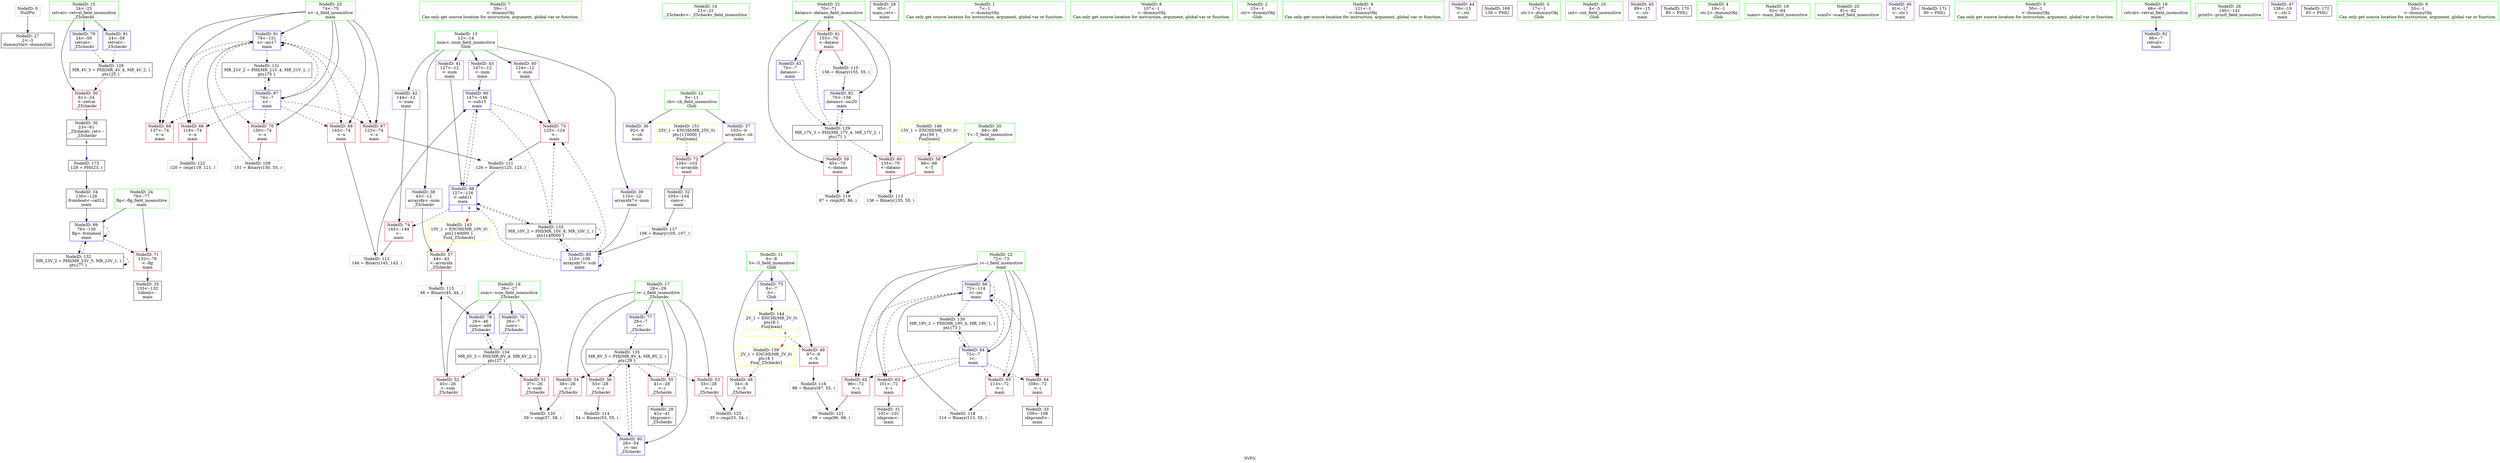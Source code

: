 digraph "SVFG" {
	label="SVFG";

	Node0x55f8971bd5b0 [shape=record,color=grey,label="{NodeID: 0\nNullPtr}"];
	Node0x55f8971bd5b0 -> Node0x55f8971d47b0[style=solid];
	Node0x55f8971ee270 [shape=record,color=black,label="{NodeID: 173\n129 = PHI(23, )\n}"];
	Node0x55f8971ee270 -> Node0x55f8971d4d90[style=solid];
	Node0x55f8971d8b60 [shape=record,color=blue,label="{NodeID: 90\n147\<--146\n\<--sub15\nmain\n}"];
	Node0x55f8971d8b60 -> Node0x55f8971d7d60[style=dashed];
	Node0x55f8971d8b60 -> Node0x55f8971d89c0[style=dashed];
	Node0x55f8971d8b60 -> Node0x55f8971e2670[style=dashed];
	Node0x55f8971bc850 [shape=record,color=green,label="{NodeID: 7\n59\<--1\n\<--dummyObj\nCan only get source location for instruction, argument, global var or function.}"];
	Node0x55f8971d3660 [shape=record,color=green,label="{NodeID: 14\n21\<--22\n_Z5checkv\<--_Z5checkv_field_insensitive\n}"];
	Node0x55f8971d4320 [shape=record,color=green,label="{NodeID: 21\n70\<--71\ndatano\<--datano_field_insensitive\nmain\n}"];
	Node0x55f8971d4320 -> Node0x55f8971d7200[style=solid];
	Node0x55f8971d4320 -> Node0x55f8971d72d0[style=solid];
	Node0x55f8971d4320 -> Node0x55f8971d73a0[style=solid];
	Node0x55f8971d4320 -> Node0x55f8971d85b0[style=solid];
	Node0x55f8971d4320 -> Node0x55f8971d8d00[style=solid];
	Node0x55f8971da4f0 [shape=record,color=grey,label="{NodeID: 111\n126 = Binary(125, 123, )\n}"];
	Node0x55f8971da4f0 -> Node0x55f8971d89c0[style=solid];
	Node0x55f8971d48b0 [shape=record,color=black,label="{NodeID: 28\n65\<--7\nmain_ret\<--\nmain\n}"];
	Node0x55f8971daf70 [shape=record,color=grey,label="{NodeID: 118\n114 = Binary(113, 55, )\n}"];
	Node0x55f8971daf70 -> Node0x55f8971d8820[style=solid];
	Node0x55f8971d4e60 [shape=record,color=black,label="{NodeID: 35\n133\<--132\ntobool\<--\nmain\n}"];
	Node0x55f8971d5410 [shape=record,color=purple,label="{NodeID: 42\n144\<--12\n\<--num\nmain\n}"];
	Node0x55f8971d5410 -> Node0x55f8971d7e30[style=solid];
	Node0x55f8971e2170 [shape=record,color=black,label="{NodeID: 132\nMR_23V_2 = PHI(MR_23V_5, MR_23V_1, )\npts\{77 \}\n}"];
	Node0x55f8971e2170 -> Node0x55f8971d8a90[style=dashed];
	Node0x55f8971e2170 -> Node0x55f8971e2170[style=dashed];
	Node0x55f8971d69e0 [shape=record,color=red,label="{NodeID: 49\n97\<--6\n\<--S\nmain\n}"];
	Node0x55f8971d69e0 -> Node0x55f8971dac70[style=solid];
	Node0x55f8971e4470 [shape=record,color=yellow,style=double,label="{NodeID: 139\n2V_1 = ENCHI(MR_2V_0)\npts\{8 \}\nFun[_Z5checkv]}"];
	Node0x55f8971e4470 -> Node0x55f8971d6910[style=dashed];
	Node0x55f8971d6f90 [shape=record,color=red,label="{NodeID: 56\n53\<--28\n\<--i\n_Z5checkv\n}"];
	Node0x55f8971d6f90 -> Node0x55f8971da970[style=solid];
	Node0x55f8971e5500 [shape=record,color=yellow,style=double,label="{NodeID: 146\n15V_1 = ENCHI(MR_15V_0)\npts\{69 \}\nFun[main]}"];
	Node0x55f8971e5500 -> Node0x55f8971d7130[style=dashed];
	Node0x55f8971d7540 [shape=record,color=red,label="{NodeID: 63\n101\<--72\n\<--i\nmain\n}"];
	Node0x55f8971d7540 -> Node0x55f8971d4b20[style=solid];
	Node0x55f8971d7af0 [shape=record,color=red,label="{NodeID: 70\n150\<--74\n\<--x\nmain\n}"];
	Node0x55f8971d7af0 -> Node0x55f8971da1f0[style=solid];
	Node0x55f8971d80d0 [shape=record,color=blue,label="{NodeID: 77\n28\<--7\ni\<--\n_Z5checkv\n}"];
	Node0x55f8971d80d0 -> Node0x55f8971e3070[style=dashed];
	Node0x55f8971d8680 [shape=record,color=blue,label="{NodeID: 84\n72\<--7\ni\<--\nmain\n}"];
	Node0x55f8971d8680 -> Node0x55f8971d7470[style=dashed];
	Node0x55f8971d8680 -> Node0x55f8971d7540[style=dashed];
	Node0x55f8971d8680 -> Node0x55f8971d7610[style=dashed];
	Node0x55f8971d8680 -> Node0x55f8971d76e0[style=dashed];
	Node0x55f8971d8680 -> Node0x55f8971d8820[style=dashed];
	Node0x55f8971d8680 -> Node0x55f8971e1770[style=dashed];
	Node0x55f8971bc520 [shape=record,color=green,label="{NodeID: 1\n7\<--1\n\<--dummyObj\nCan only get source location for instruction, argument, global var or function.}"];
	Node0x55f8971d8c30 [shape=record,color=blue,label="{NodeID: 91\n74\<--151\nx\<--inc17\nmain\n}"];
	Node0x55f8971d8c30 -> Node0x55f8971d77b0[style=dashed];
	Node0x55f8971d8c30 -> Node0x55f8971d7880[style=dashed];
	Node0x55f8971d8c30 -> Node0x55f8971d7950[style=dashed];
	Node0x55f8971d8c30 -> Node0x55f8971d7a20[style=dashed];
	Node0x55f8971d8c30 -> Node0x55f8971d7af0[style=dashed];
	Node0x55f8971d8c30 -> Node0x55f8971d8c30[style=dashed];
	Node0x55f8971d8c30 -> Node0x55f8971e1c70[style=dashed];
	Node0x55f8971cd7a0 [shape=record,color=green,label="{NodeID: 8\n107\<--1\n\<--dummyObj\nCan only get source location for instruction, argument, global var or function.}"];
	Node0x55f8971d3760 [shape=record,color=green,label="{NodeID: 15\n24\<--25\nretval\<--retval_field_insensitive\n_Z5checkv\n}"];
	Node0x55f8971d3760 -> Node0x55f8971d6ab0[style=solid];
	Node0x55f8971d3760 -> Node0x55f8971d8270[style=solid];
	Node0x55f8971d3760 -> Node0x55f8971d8410[style=solid];
	Node0x55f8971d43b0 [shape=record,color=green,label="{NodeID: 22\n72\<--73\ni\<--i_field_insensitive\nmain\n}"];
	Node0x55f8971d43b0 -> Node0x55f8971d7470[style=solid];
	Node0x55f8971d43b0 -> Node0x55f8971d7540[style=solid];
	Node0x55f8971d43b0 -> Node0x55f8971d7610[style=solid];
	Node0x55f8971d43b0 -> Node0x55f8971d76e0[style=solid];
	Node0x55f8971d43b0 -> Node0x55f8971d8680[style=solid];
	Node0x55f8971d43b0 -> Node0x55f8971d8820[style=solid];
	Node0x55f8971da670 [shape=record,color=grey,label="{NodeID: 112\n146 = Binary(145, 143, )\n}"];
	Node0x55f8971da670 -> Node0x55f8971d8b60[style=solid];
	Node0x55f8971d4980 [shape=record,color=black,label="{NodeID: 29\n42\<--41\nidxprom\<--\n_Z5checkv\n}"];
	Node0x55f8971db0f0 [shape=record,color=grey,label="{NodeID: 119\n87 = cmp(85, 86, )\n}"];
	Node0x55f8971d4f30 [shape=record,color=purple,label="{NodeID: 36\n92\<--9\n\<--ch\nmain\n}"];
	Node0x55f8971d54e0 [shape=record,color=purple,label="{NodeID: 43\n147\<--12\n\<--num\nmain\n}"];
	Node0x55f8971d54e0 -> Node0x55f8971d8b60[style=solid];
	Node0x55f8971e2670 [shape=record,color=black,label="{NodeID: 133\nMR_10V_2 = PHI(MR_10V_8, MR_10V_1, )\npts\{140000 \}\n}"];
	Node0x55f8971e2670 -> Node0x55f8971d7d60[style=dashed];
	Node0x55f8971e2670 -> Node0x55f8971d8750[style=dashed];
	Node0x55f8971e2670 -> Node0x55f8971d89c0[style=dashed];
	Node0x55f8971e2670 -> Node0x55f8971e2670[style=dashed];
	Node0x55f8971d6ab0 [shape=record,color=red,label="{NodeID: 50\n61\<--24\n\<--retval\n_Z5checkv\n}"];
	Node0x55f8971d6ab0 -> Node0x55f8971d4a50[style=solid];
	Node0x55f8971d7060 [shape=record,color=red,label="{NodeID: 57\n44\<--43\n\<--arrayidx\n_Z5checkv\n}"];
	Node0x55f8971d7060 -> Node0x55f8971daaf0[style=solid];
	Node0x55f8971d7610 [shape=record,color=red,label="{NodeID: 64\n108\<--72\n\<--i\nmain\n}"];
	Node0x55f8971d7610 -> Node0x55f8971d4cc0[style=solid];
	Node0x55f8971d7bc0 [shape=record,color=red,label="{NodeID: 71\n132\<--76\n\<--flg\nmain\n}"];
	Node0x55f8971d7bc0 -> Node0x55f8971d4e60[style=solid];
	Node0x55f8971d81a0 [shape=record,color=blue,label="{NodeID: 78\n26\<--46\nsum\<--add\n_Z5checkv\n}"];
	Node0x55f8971d81a0 -> Node0x55f8971e2b70[style=dashed];
	Node0x55f8971d8750 [shape=record,color=blue,label="{NodeID: 85\n110\<--106\narrayidx7\<--sub\nmain\n}"];
	Node0x55f8971d8750 -> Node0x55f8971d7d60[style=dashed];
	Node0x55f8971d8750 -> Node0x55f8971d8750[style=dashed];
	Node0x55f8971d8750 -> Node0x55f8971d89c0[style=dashed];
	Node0x55f8971d8750 -> Node0x55f8971e2670[style=dashed];
	Node0x55f8971bc640 [shape=record,color=green,label="{NodeID: 2\n15\<--1\n.str\<--dummyObj\nGlob }"];
	Node0x55f8971d8d00 [shape=record,color=blue,label="{NodeID: 92\n70\<--156\ndatano\<--inc20\nmain\n}"];
	Node0x55f8971d8d00 -> Node0x55f8971e1270[style=dashed];
	Node0x55f8971cd830 [shape=record,color=green,label="{NodeID: 9\n121\<--1\n\<--dummyObj\nCan only get source location for instruction, argument, global var or function.}"];
	Node0x55f8971d4050 [shape=record,color=green,label="{NodeID: 16\n26\<--27\nsum\<--sum_field_insensitive\n_Z5checkv\n}"];
	Node0x55f8971d4050 -> Node0x55f8971d6b80[style=solid];
	Node0x55f8971d4050 -> Node0x55f8971d6c50[style=solid];
	Node0x55f8971d4050 -> Node0x55f8971d8000[style=solid];
	Node0x55f8971d4050 -> Node0x55f8971d81a0[style=solid];
	Node0x55f8971d4440 [shape=record,color=green,label="{NodeID: 23\n74\<--75\nx\<--x_field_insensitive\nmain\n}"];
	Node0x55f8971d4440 -> Node0x55f8971d77b0[style=solid];
	Node0x55f8971d4440 -> Node0x55f8971d7880[style=solid];
	Node0x55f8971d4440 -> Node0x55f8971d7950[style=solid];
	Node0x55f8971d4440 -> Node0x55f8971d7a20[style=solid];
	Node0x55f8971d4440 -> Node0x55f8971d7af0[style=solid];
	Node0x55f8971d4440 -> Node0x55f8971d88f0[style=solid];
	Node0x55f8971d4440 -> Node0x55f8971d8c30[style=solid];
	Node0x55f8971da7f0 [shape=record,color=grey,label="{NodeID: 113\n136 = Binary(135, 55, )\n}"];
	Node0x55f8971d4a50 [shape=record,color=black,label="{NodeID: 30\n23\<--61\n_Z5checkv_ret\<--\n_Z5checkv\n|{<s0>4}}"];
	Node0x55f8971d4a50:s0 -> Node0x55f8971ee270[style=solid,color=blue];
	Node0x55f8971db270 [shape=record,color=grey,label="{NodeID: 120\n39 = cmp(37, 38, )\n}"];
	Node0x55f8971d5000 [shape=record,color=purple,label="{NodeID: 37\n103\<--9\narrayidx\<--ch\nmain\n}"];
	Node0x55f8971d5000 -> Node0x55f8971d7c90[style=solid];
	Node0x55f8971d55b0 [shape=record,color=purple,label="{NodeID: 44\n79\<--15\n\<--.str\nmain\n}"];
	Node0x55f8971e2b70 [shape=record,color=black,label="{NodeID: 134\nMR_6V_3 = PHI(MR_6V_4, MR_6V_2, )\npts\{27 \}\n}"];
	Node0x55f8971e2b70 -> Node0x55f8971d6b80[style=dashed];
	Node0x55f8971e2b70 -> Node0x55f8971d6c50[style=dashed];
	Node0x55f8971e2b70 -> Node0x55f8971d81a0[style=dashed];
	Node0x55f8971d6b80 [shape=record,color=red,label="{NodeID: 51\n37\<--26\n\<--sum\n_Z5checkv\n}"];
	Node0x55f8971d6b80 -> Node0x55f8971db270[style=solid];
	Node0x55f8971d7130 [shape=record,color=red,label="{NodeID: 58\n86\<--68\n\<--T\nmain\n}"];
	Node0x55f8971d7130 -> Node0x55f8971db0f0[style=solid];
	Node0x55f8971d76e0 [shape=record,color=red,label="{NodeID: 65\n113\<--72\n\<--i\nmain\n}"];
	Node0x55f8971d76e0 -> Node0x55f8971daf70[style=solid];
	Node0x55f8971d7c90 [shape=record,color=red,label="{NodeID: 72\n104\<--103\n\<--arrayidx\nmain\n}"];
	Node0x55f8971d7c90 -> Node0x55f8971d4bf0[style=solid];
	Node0x55f8971d8270 [shape=record,color=blue,label="{NodeID: 79\n24\<--50\nretval\<--\n_Z5checkv\n}"];
	Node0x55f8971d8270 -> Node0x55f8971e0d70[style=dashed];
	Node0x55f897054420 [shape=record,color=black,label="{NodeID: 169\n139 = PHI()\n}"];
	Node0x55f8971d8820 [shape=record,color=blue,label="{NodeID: 86\n72\<--114\ni\<--inc\nmain\n}"];
	Node0x55f8971d8820 -> Node0x55f8971d7470[style=dashed];
	Node0x55f8971d8820 -> Node0x55f8971d7540[style=dashed];
	Node0x55f8971d8820 -> Node0x55f8971d7610[style=dashed];
	Node0x55f8971d8820 -> Node0x55f8971d76e0[style=dashed];
	Node0x55f8971d8820 -> Node0x55f8971d8820[style=dashed];
	Node0x55f8971d8820 -> Node0x55f8971e1770[style=dashed];
	Node0x55f8971bc6d0 [shape=record,color=green,label="{NodeID: 3\n17\<--1\n.str.1\<--dummyObj\nGlob }"];
	Node0x55f8971ce840 [shape=record,color=green,label="{NodeID: 10\n4\<--5\ncnt\<--cnt_field_insensitive\nGlob }"];
	Node0x55f8971d40e0 [shape=record,color=green,label="{NodeID: 17\n28\<--29\ni\<--i_field_insensitive\n_Z5checkv\n}"];
	Node0x55f8971d40e0 -> Node0x55f8971d6d20[style=solid];
	Node0x55f8971d40e0 -> Node0x55f8971d6df0[style=solid];
	Node0x55f8971d40e0 -> Node0x55f8971d6ec0[style=solid];
	Node0x55f8971d40e0 -> Node0x55f8971d6f90[style=solid];
	Node0x55f8971d40e0 -> Node0x55f8971d80d0[style=solid];
	Node0x55f8971d40e0 -> Node0x55f8971d8340[style=solid];
	Node0x55f8971d4510 [shape=record,color=green,label="{NodeID: 24\n76\<--77\nflg\<--flg_field_insensitive\nmain\n}"];
	Node0x55f8971d4510 -> Node0x55f8971d7bc0[style=solid];
	Node0x55f8971d4510 -> Node0x55f8971d8a90[style=solid];
	Node0x55f8971da970 [shape=record,color=grey,label="{NodeID: 114\n54 = Binary(53, 55, )\n}"];
	Node0x55f8971da970 -> Node0x55f8971d8340[style=solid];
	Node0x55f8971d4b20 [shape=record,color=black,label="{NodeID: 31\n102\<--101\nidxprom\<--\nmain\n}"];
	Node0x55f8971db3f0 [shape=record,color=grey,label="{NodeID: 121\n99 = cmp(96, 98, )\n}"];
	Node0x55f8971d50d0 [shape=record,color=purple,label="{NodeID: 38\n43\<--12\narrayidx\<--num\n_Z5checkv\n}"];
	Node0x55f8971d50d0 -> Node0x55f8971d7060[style=solid];
	Node0x55f8971e0d70 [shape=record,color=black,label="{NodeID: 128\nMR_4V_3 = PHI(MR_4V_4, MR_4V_2, )\npts\{25 \}\n}"];
	Node0x55f8971e0d70 -> Node0x55f8971d6ab0[style=dashed];
	Node0x55f8971d5680 [shape=record,color=purple,label="{NodeID: 45\n89\<--15\n\<--.str\nmain\n}"];
	Node0x55f8971e3070 [shape=record,color=black,label="{NodeID: 135\nMR_8V_3 = PHI(MR_8V_4, MR_8V_2, )\npts\{29 \}\n}"];
	Node0x55f8971e3070 -> Node0x55f8971d6d20[style=dashed];
	Node0x55f8971e3070 -> Node0x55f8971d6df0[style=dashed];
	Node0x55f8971e3070 -> Node0x55f8971d6ec0[style=dashed];
	Node0x55f8971e3070 -> Node0x55f8971d6f90[style=dashed];
	Node0x55f8971e3070 -> Node0x55f8971d8340[style=dashed];
	Node0x55f8971d6c50 [shape=record,color=red,label="{NodeID: 52\n45\<--26\n\<--sum\n_Z5checkv\n}"];
	Node0x55f8971d6c50 -> Node0x55f8971daaf0[style=solid];
	Node0x55f8971d7200 [shape=record,color=red,label="{NodeID: 59\n85\<--70\n\<--datano\nmain\n}"];
	Node0x55f8971d7200 -> Node0x55f8971db0f0[style=solid];
	Node0x55f8971d77b0 [shape=record,color=red,label="{NodeID: 66\n119\<--74\n\<--x\nmain\n}"];
	Node0x55f8971d77b0 -> Node0x55f8971db570[style=solid];
	Node0x55f8971d7d60 [shape=record,color=red,label="{NodeID: 73\n125\<--124\n\<--\nmain\n}"];
	Node0x55f8971d7d60 -> Node0x55f8971da4f0[style=solid];
	Node0x55f8971d8340 [shape=record,color=blue,label="{NodeID: 80\n28\<--54\ni\<--inc\n_Z5checkv\n}"];
	Node0x55f8971d8340 -> Node0x55f8971e3070[style=dashed];
	Node0x55f8970544f0 [shape=record,color=black,label="{NodeID: 170\n80 = PHI()\n}"];
	Node0x55f8971d88f0 [shape=record,color=blue,label="{NodeID: 87\n74\<--7\nx\<--\nmain\n}"];
	Node0x55f8971d88f0 -> Node0x55f8971d77b0[style=dashed];
	Node0x55f8971d88f0 -> Node0x55f8971d7880[style=dashed];
	Node0x55f8971d88f0 -> Node0x55f8971d7950[style=dashed];
	Node0x55f8971d88f0 -> Node0x55f8971d7a20[style=dashed];
	Node0x55f8971d88f0 -> Node0x55f8971d7af0[style=dashed];
	Node0x55f8971d88f0 -> Node0x55f8971d8c30[style=dashed];
	Node0x55f8971d88f0 -> Node0x55f8971e1c70[style=dashed];
	Node0x55f8971d3320 [shape=record,color=green,label="{NodeID: 4\n19\<--1\n.str.2\<--dummyObj\nGlob }"];
	Node0x55f8971ce910 [shape=record,color=green,label="{NodeID: 11\n6\<--8\nS\<--S_field_insensitive\nGlob }"];
	Node0x55f8971ce910 -> Node0x55f8971d6910[style=solid];
	Node0x55f8971ce910 -> Node0x55f8971d69e0[style=solid];
	Node0x55f8971ce910 -> Node0x55f8971d7f00[style=solid];
	Node0x55f8971d4170 [shape=record,color=green,label="{NodeID: 18\n63\<--64\nmain\<--main_field_insensitive\n}"];
	Node0x55f8971d45e0 [shape=record,color=green,label="{NodeID: 25\n81\<--82\nscanf\<--scanf_field_insensitive\n}"];
	Node0x55f8971daaf0 [shape=record,color=grey,label="{NodeID: 115\n46 = Binary(45, 44, )\n}"];
	Node0x55f8971daaf0 -> Node0x55f8971d81a0[style=solid];
	Node0x55f8971d4bf0 [shape=record,color=black,label="{NodeID: 32\n105\<--104\nconv\<--\nmain\n}"];
	Node0x55f8971d4bf0 -> Node0x55f8971dadf0[style=solid];
	Node0x55f8971db570 [shape=record,color=grey,label="{NodeID: 122\n120 = cmp(119, 121, )\n}"];
	Node0x55f8971d51a0 [shape=record,color=purple,label="{NodeID: 39\n110\<--12\narrayidx7\<--num\nmain\n}"];
	Node0x55f8971d51a0 -> Node0x55f8971d8750[style=solid];
	Node0x55f8971e1270 [shape=record,color=black,label="{NodeID: 129\nMR_17V_3 = PHI(MR_17V_4, MR_17V_2, )\npts\{71 \}\n}"];
	Node0x55f8971e1270 -> Node0x55f8971d7200[style=dashed];
	Node0x55f8971e1270 -> Node0x55f8971d72d0[style=dashed];
	Node0x55f8971e1270 -> Node0x55f8971d73a0[style=dashed];
	Node0x55f8971e1270 -> Node0x55f8971d8d00[style=dashed];
	Node0x55f8971d5750 [shape=record,color=purple,label="{NodeID: 46\n91\<--17\n\<--.str.1\nmain\n}"];
	Node0x55f8971d6d20 [shape=record,color=red,label="{NodeID: 53\n33\<--28\n\<--i\n_Z5checkv\n}"];
	Node0x55f8971d6d20 -> Node0x55f8971db6f0[style=solid];
	Node0x55f8971e5230 [shape=record,color=yellow,style=double,label="{NodeID: 143\n10V_1 = ENCHI(MR_10V_0)\npts\{140000 \}\nFun[_Z5checkv]}"];
	Node0x55f8971e5230 -> Node0x55f8971d7060[style=dashed];
	Node0x55f8971d72d0 [shape=record,color=red,label="{NodeID: 60\n135\<--70\n\<--datano\nmain\n}"];
	Node0x55f8971d72d0 -> Node0x55f8971da7f0[style=solid];
	Node0x55f8971d7880 [shape=record,color=red,label="{NodeID: 67\n123\<--74\n\<--x\nmain\n}"];
	Node0x55f8971d7880 -> Node0x55f8971da4f0[style=solid];
	Node0x55f8971d7e30 [shape=record,color=red,label="{NodeID: 74\n145\<--144\n\<--\nmain\n}"];
	Node0x55f8971d7e30 -> Node0x55f8971da670[style=solid];
	Node0x55f8971d8410 [shape=record,color=blue,label="{NodeID: 81\n24\<--59\nretval\<--\n_Z5checkv\n}"];
	Node0x55f8971d8410 -> Node0x55f8971e0d70[style=dashed];
	Node0x55f8971ee070 [shape=record,color=black,label="{NodeID: 171\n90 = PHI()\n}"];
	Node0x55f8971d89c0 [shape=record,color=blue,label="{NodeID: 88\n127\<--126\n\<--add11\nmain\n|{|<s3>4}}"];
	Node0x55f8971d89c0 -> Node0x55f8971d7e30[style=dashed];
	Node0x55f8971d89c0 -> Node0x55f8971d8b60[style=dashed];
	Node0x55f8971d89c0 -> Node0x55f8971e2670[style=dashed];
	Node0x55f8971d89c0:s3 -> Node0x55f8971e5230[style=dashed,color=red];
	Node0x55f8971d33b0 [shape=record,color=green,label="{NodeID: 5\n50\<--1\n\<--dummyObj\nCan only get source location for instruction, argument, global var or function.}"];
	Node0x55f8971bd640 [shape=record,color=green,label="{NodeID: 12\n9\<--11\nch\<--ch_field_insensitive\nGlob }"];
	Node0x55f8971bd640 -> Node0x55f8971d4f30[style=solid];
	Node0x55f8971bd640 -> Node0x55f8971d5000[style=solid];
	Node0x55f8971d4200 [shape=record,color=green,label="{NodeID: 19\n66\<--67\nretval\<--retval_field_insensitive\nmain\n}"];
	Node0x55f8971d4200 -> Node0x55f8971d84e0[style=solid];
	Node0x55f8971da1f0 [shape=record,color=grey,label="{NodeID: 109\n151 = Binary(150, 55, )\n}"];
	Node0x55f8971da1f0 -> Node0x55f8971d8c30[style=solid];
	Node0x55f8971d46b0 [shape=record,color=green,label="{NodeID: 26\n140\<--141\nprintf\<--printf_field_insensitive\n}"];
	Node0x55f8971dac70 [shape=record,color=grey,label="{NodeID: 116\n98 = Binary(97, 55, )\n}"];
	Node0x55f8971dac70 -> Node0x55f8971db3f0[style=solid];
	Node0x55f8971d4cc0 [shape=record,color=black,label="{NodeID: 33\n109\<--108\nidxprom6\<--\nmain\n}"];
	Node0x55f8971db6f0 [shape=record,color=grey,label="{NodeID: 123\n35 = cmp(33, 34, )\n}"];
	Node0x55f8971d5270 [shape=record,color=purple,label="{NodeID: 40\n124\<--12\n\<--num\nmain\n}"];
	Node0x55f8971d5270 -> Node0x55f8971d7d60[style=solid];
	Node0x55f8971e1770 [shape=record,color=black,label="{NodeID: 130\nMR_19V_2 = PHI(MR_19V_4, MR_19V_1, )\npts\{73 \}\n}"];
	Node0x55f8971e1770 -> Node0x55f8971d8680[style=dashed];
	Node0x55f8971d5820 [shape=record,color=purple,label="{NodeID: 47\n138\<--19\n\<--.str.2\nmain\n}"];
	Node0x55f8971d6df0 [shape=record,color=red,label="{NodeID: 54\n38\<--28\n\<--i\n_Z5checkv\n}"];
	Node0x55f8971d6df0 -> Node0x55f8971db270[style=solid];
	Node0x55f8971e5310 [shape=record,color=yellow,style=double,label="{NodeID: 144\n2V_1 = ENCHI(MR_2V_0)\npts\{8 \}\nFun[main]|{|<s1>4}}"];
	Node0x55f8971e5310 -> Node0x55f8971d69e0[style=dashed];
	Node0x55f8971e5310:s1 -> Node0x55f8971e4470[style=dashed,color=red];
	Node0x55f8971d73a0 [shape=record,color=red,label="{NodeID: 61\n155\<--70\n\<--datano\nmain\n}"];
	Node0x55f8971d73a0 -> Node0x55f8971da370[style=solid];
	Node0x55f8971e5960 [shape=record,color=yellow,style=double,label="{NodeID: 151\n25V_1 = ENCHI(MR_25V_0)\npts\{110000 \}\nFun[main]}"];
	Node0x55f8971e5960 -> Node0x55f8971d7c90[style=dashed];
	Node0x55f8971d7950 [shape=record,color=red,label="{NodeID: 68\n137\<--74\n\<--x\nmain\n}"];
	Node0x55f8971d7f00 [shape=record,color=blue,label="{NodeID: 75\n6\<--7\nS\<--\nGlob }"];
	Node0x55f8971d7f00 -> Node0x55f8971e5310[style=dashed];
	Node0x55f8971d84e0 [shape=record,color=blue,label="{NodeID: 82\n66\<--7\nretval\<--\nmain\n}"];
	Node0x55f8971ee170 [shape=record,color=black,label="{NodeID: 172\n93 = PHI()\n}"];
	Node0x55f8971d8a90 [shape=record,color=blue,label="{NodeID: 89\n76\<--130\nflg\<--frombool\nmain\n}"];
	Node0x55f8971d8a90 -> Node0x55f8971d7bc0[style=dashed];
	Node0x55f8971d8a90 -> Node0x55f8971d8a90[style=dashed];
	Node0x55f8971d8a90 -> Node0x55f8971e2170[style=dashed];
	Node0x55f8971bc7c0 [shape=record,color=green,label="{NodeID: 6\n55\<--1\n\<--dummyObj\nCan only get source location for instruction, argument, global var or function.}"];
	Node0x55f8971bd710 [shape=record,color=green,label="{NodeID: 13\n12\<--14\nnum\<--num_field_insensitive\nGlob }"];
	Node0x55f8971bd710 -> Node0x55f8971d50d0[style=solid];
	Node0x55f8971bd710 -> Node0x55f8971d51a0[style=solid];
	Node0x55f8971bd710 -> Node0x55f8971d5270[style=solid];
	Node0x55f8971bd710 -> Node0x55f8971d5340[style=solid];
	Node0x55f8971bd710 -> Node0x55f8971d5410[style=solid];
	Node0x55f8971bd710 -> Node0x55f8971d54e0[style=solid];
	Node0x55f8971d4290 [shape=record,color=green,label="{NodeID: 20\n68\<--69\nT\<--T_field_insensitive\nmain\n}"];
	Node0x55f8971d4290 -> Node0x55f8971d7130[style=solid];
	Node0x55f8971da370 [shape=record,color=grey,label="{NodeID: 110\n156 = Binary(155, 55, )\n}"];
	Node0x55f8971da370 -> Node0x55f8971d8d00[style=solid];
	Node0x55f8971d47b0 [shape=record,color=black,label="{NodeID: 27\n2\<--3\ndummyVal\<--dummyVal\n}"];
	Node0x55f8971dadf0 [shape=record,color=grey,label="{NodeID: 117\n106 = Binary(105, 107, )\n}"];
	Node0x55f8971dadf0 -> Node0x55f8971d8750[style=solid];
	Node0x55f8971d4d90 [shape=record,color=black,label="{NodeID: 34\n130\<--129\nfrombool\<--call12\nmain\n}"];
	Node0x55f8971d4d90 -> Node0x55f8971d8a90[style=solid];
	Node0x55f8971d5340 [shape=record,color=purple,label="{NodeID: 41\n127\<--12\n\<--num\nmain\n}"];
	Node0x55f8971d5340 -> Node0x55f8971d89c0[style=solid];
	Node0x55f8971e1c70 [shape=record,color=black,label="{NodeID: 131\nMR_21V_2 = PHI(MR_21V_4, MR_21V_1, )\npts\{75 \}\n}"];
	Node0x55f8971e1c70 -> Node0x55f8971d88f0[style=dashed];
	Node0x55f8971d6910 [shape=record,color=red,label="{NodeID: 48\n34\<--6\n\<--S\n_Z5checkv\n}"];
	Node0x55f8971d6910 -> Node0x55f8971db6f0[style=solid];
	Node0x55f8971d6ec0 [shape=record,color=red,label="{NodeID: 55\n41\<--28\n\<--i\n_Z5checkv\n}"];
	Node0x55f8971d6ec0 -> Node0x55f8971d4980[style=solid];
	Node0x55f8971d7470 [shape=record,color=red,label="{NodeID: 62\n96\<--72\n\<--i\nmain\n}"];
	Node0x55f8971d7470 -> Node0x55f8971db3f0[style=solid];
	Node0x55f8971d7a20 [shape=record,color=red,label="{NodeID: 69\n143\<--74\n\<--x\nmain\n}"];
	Node0x55f8971d7a20 -> Node0x55f8971da670[style=solid];
	Node0x55f8971d8000 [shape=record,color=blue,label="{NodeID: 76\n26\<--7\nsum\<--\n_Z5checkv\n}"];
	Node0x55f8971d8000 -> Node0x55f8971e2b70[style=dashed];
	Node0x55f8971d85b0 [shape=record,color=blue,label="{NodeID: 83\n70\<--7\ndatano\<--\nmain\n}"];
	Node0x55f8971d85b0 -> Node0x55f8971e1270[style=dashed];
}
